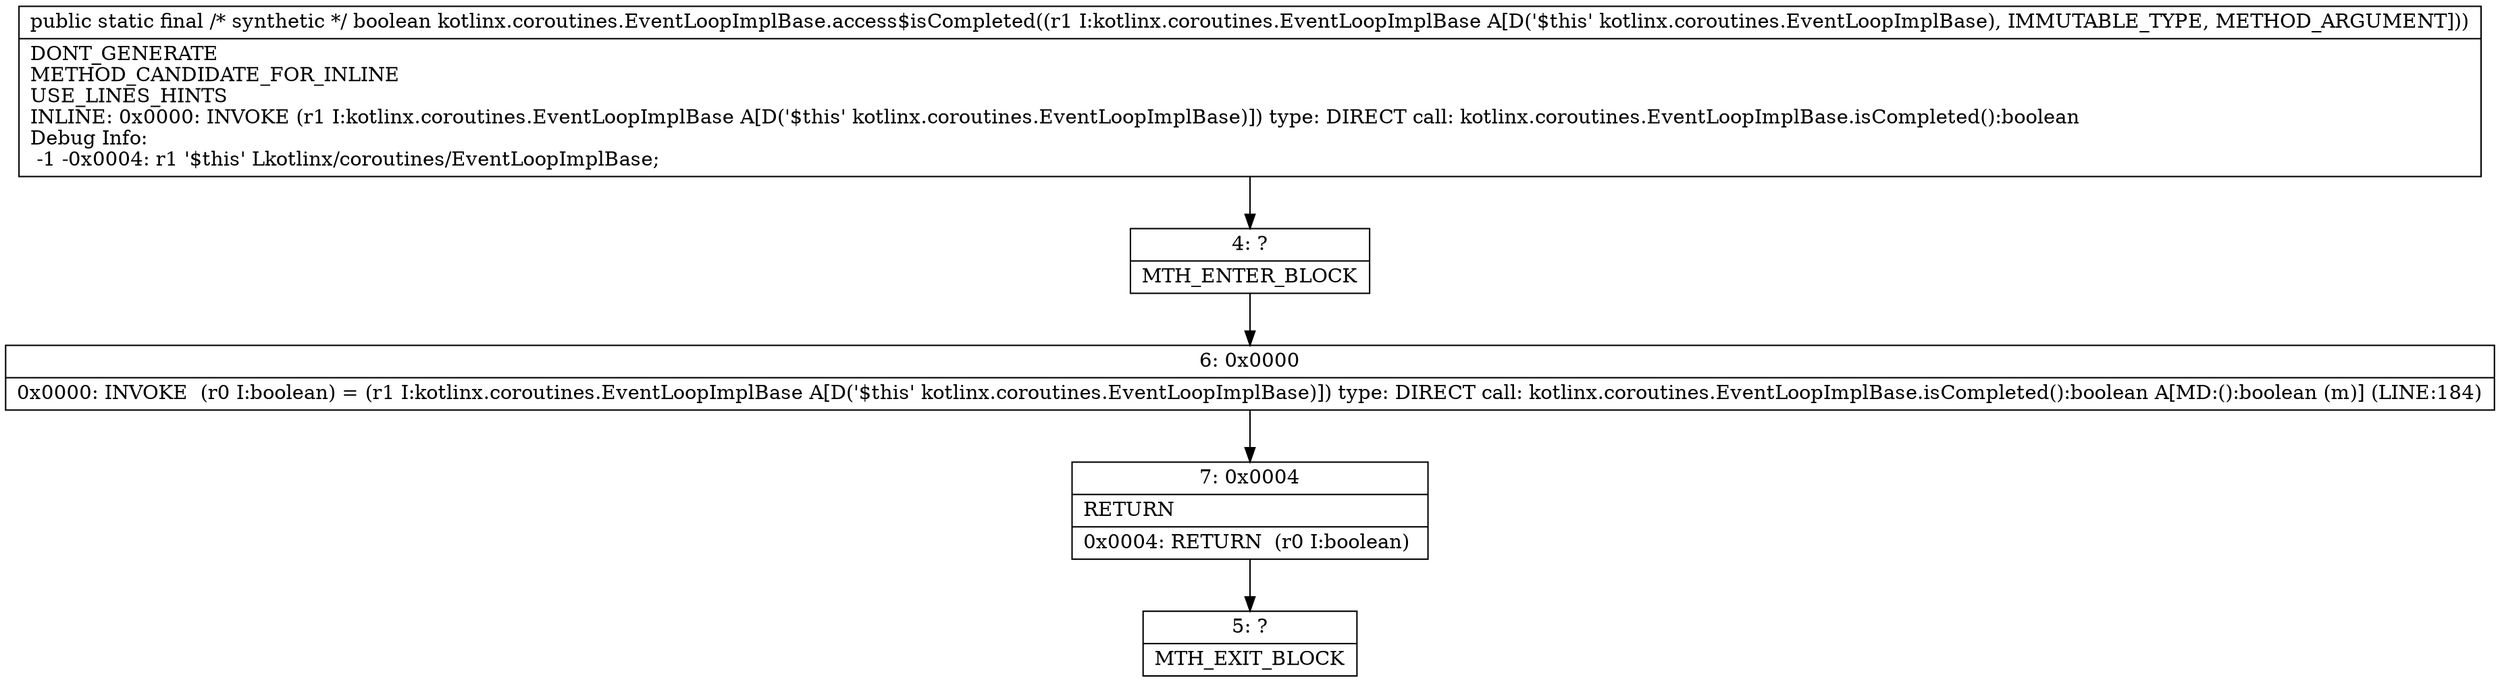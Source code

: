 digraph "CFG forkotlinx.coroutines.EventLoopImplBase.access$isCompleted(Lkotlinx\/coroutines\/EventLoopImplBase;)Z" {
Node_4 [shape=record,label="{4\:\ ?|MTH_ENTER_BLOCK\l}"];
Node_6 [shape=record,label="{6\:\ 0x0000|0x0000: INVOKE  (r0 I:boolean) = (r1 I:kotlinx.coroutines.EventLoopImplBase A[D('$this' kotlinx.coroutines.EventLoopImplBase)]) type: DIRECT call: kotlinx.coroutines.EventLoopImplBase.isCompleted():boolean A[MD:():boolean (m)] (LINE:184)\l}"];
Node_7 [shape=record,label="{7\:\ 0x0004|RETURN\l|0x0004: RETURN  (r0 I:boolean) \l}"];
Node_5 [shape=record,label="{5\:\ ?|MTH_EXIT_BLOCK\l}"];
MethodNode[shape=record,label="{public static final \/* synthetic *\/ boolean kotlinx.coroutines.EventLoopImplBase.access$isCompleted((r1 I:kotlinx.coroutines.EventLoopImplBase A[D('$this' kotlinx.coroutines.EventLoopImplBase), IMMUTABLE_TYPE, METHOD_ARGUMENT]))  | DONT_GENERATE\lMETHOD_CANDIDATE_FOR_INLINE\lUSE_LINES_HINTS\lINLINE: 0x0000: INVOKE  (r1 I:kotlinx.coroutines.EventLoopImplBase A[D('$this' kotlinx.coroutines.EventLoopImplBase)]) type: DIRECT call: kotlinx.coroutines.EventLoopImplBase.isCompleted():boolean\lDebug Info:\l  \-1 \-0x0004: r1 '$this' Lkotlinx\/coroutines\/EventLoopImplBase;\l}"];
MethodNode -> Node_4;Node_4 -> Node_6;
Node_6 -> Node_7;
Node_7 -> Node_5;
}


